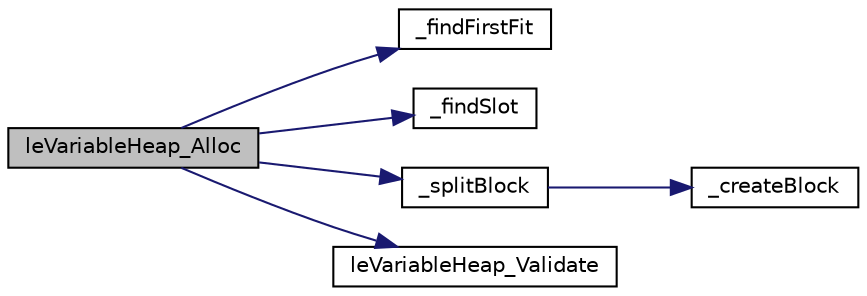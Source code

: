 digraph "leVariableHeap_Alloc"
{
 // LATEX_PDF_SIZE
  edge [fontname="Helvetica",fontsize="10",labelfontname="Helvetica",labelfontsize="10"];
  node [fontname="Helvetica",fontsize="10",shape=record];
  rankdir="LR";
  Node1 [label="leVariableHeap_Alloc",height=0.2,width=0.4,color="black", fillcolor="grey75", style="filled", fontcolor="black",tooltip=" "];
  Node1 -> Node2 [color="midnightblue",fontsize="10",style="solid",fontname="Helvetica"];
  Node2 [label="_findFirstFit",height=0.2,width=0.4,color="black", fillcolor="white", style="filled",URL="$legato__variableheap_8c.html#a35351ee9ef66770f0035e9dad5c6c511",tooltip=" "];
  Node1 -> Node3 [color="midnightblue",fontsize="10",style="solid",fontname="Helvetica"];
  Node3 [label="_findSlot",height=0.2,width=0.4,color="black", fillcolor="white", style="filled",URL="$legato__variableheap_8c.html#ab4b6ee688bb3135541e8146d6a901cc5",tooltip=" "];
  Node1 -> Node4 [color="midnightblue",fontsize="10",style="solid",fontname="Helvetica"];
  Node4 [label="_splitBlock",height=0.2,width=0.4,color="black", fillcolor="white", style="filled",URL="$legato__variableheap_8c.html#ab0ab060141ac1f25020eb5c0b98e8f4e",tooltip=" "];
  Node4 -> Node5 [color="midnightblue",fontsize="10",style="solid",fontname="Helvetica"];
  Node5 [label="_createBlock",height=0.2,width=0.4,color="black", fillcolor="white", style="filled",URL="$legato__variableheap_8c.html#a796e97911458f2141c3677bfb1333515",tooltip=" "];
  Node1 -> Node6 [color="midnightblue",fontsize="10",style="solid",fontname="Helvetica"];
  Node6 [label="leVariableHeap_Validate",height=0.2,width=0.4,color="black", fillcolor="white", style="filled",URL="$legato__variableheap_8c.html#a9811cb0a94c753461c5d41ee4202ca93",tooltip=" "];
}
